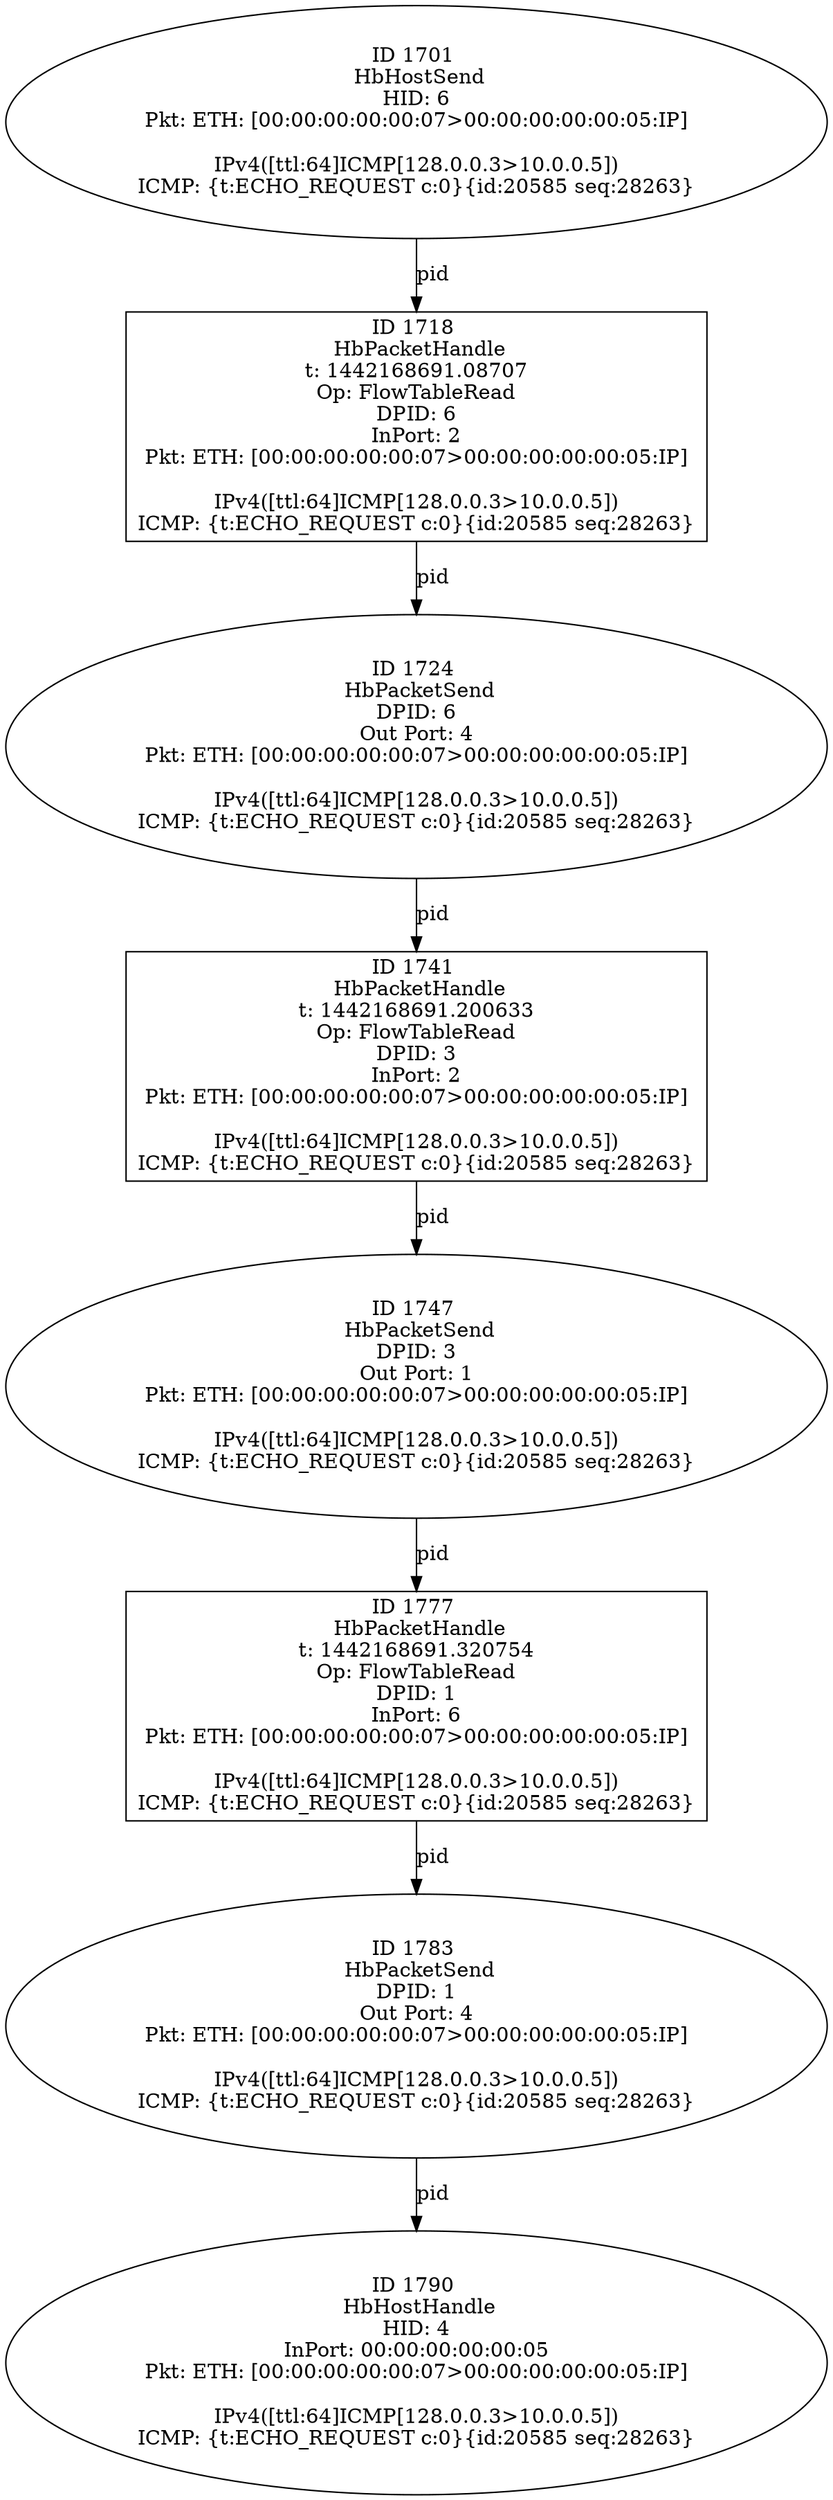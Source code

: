 strict digraph G {
1701 [shape=oval, event=<hb_events.HbHostSend object at 0x10710f110>, label="ID 1701 
 HbHostSend
HID: 6
Pkt: ETH: [00:00:00:00:00:07>00:00:00:00:00:05:IP]

IPv4([ttl:64]ICMP[128.0.0.3>10.0.0.5])
ICMP: {t:ECHO_REQUEST c:0}{id:20585 seq:28263}"];
1741 [shape=box, event=<hb_events.HbPacketHandle object at 0x10712e310>, label="ID 1741 
 HbPacketHandle
t: 1442168691.200633
Op: FlowTableRead
DPID: 3
InPort: 2
Pkt: ETH: [00:00:00:00:00:07>00:00:00:00:00:05:IP]

IPv4([ttl:64]ICMP[128.0.0.3>10.0.0.5])
ICMP: {t:ECHO_REQUEST c:0}{id:20585 seq:28263}"];
1777 [shape=box, event=<hb_events.HbPacketHandle object at 0x107150d10>, label="ID 1777 
 HbPacketHandle
t: 1442168691.320754
Op: FlowTableRead
DPID: 1
InPort: 6
Pkt: ETH: [00:00:00:00:00:07>00:00:00:00:00:05:IP]

IPv4([ttl:64]ICMP[128.0.0.3>10.0.0.5])
ICMP: {t:ECHO_REQUEST c:0}{id:20585 seq:28263}"];
1747 [shape=oval, event=<hb_events.HbPacketSend object at 0x107135750>, label="ID 1747 
 HbPacketSend
DPID: 3
Out Port: 1
Pkt: ETH: [00:00:00:00:00:07>00:00:00:00:00:05:IP]

IPv4([ttl:64]ICMP[128.0.0.3>10.0.0.5])
ICMP: {t:ECHO_REQUEST c:0}{id:20585 seq:28263}"];
1718 [shape=box, event=<hb_events.HbPacketHandle object at 0x10711c950>, label="ID 1718 
 HbPacketHandle
t: 1442168691.08707
Op: FlowTableRead
DPID: 6
InPort: 2
Pkt: ETH: [00:00:00:00:00:07>00:00:00:00:00:05:IP]

IPv4([ttl:64]ICMP[128.0.0.3>10.0.0.5])
ICMP: {t:ECHO_REQUEST c:0}{id:20585 seq:28263}"];
1783 [shape=oval, event=<hb_events.HbPacketSend object at 0x1071509d0>, label="ID 1783 
 HbPacketSend
DPID: 1
Out Port: 4
Pkt: ETH: [00:00:00:00:00:07>00:00:00:00:00:05:IP]

IPv4([ttl:64]ICMP[128.0.0.3>10.0.0.5])
ICMP: {t:ECHO_REQUEST c:0}{id:20585 seq:28263}"];
1724 [shape=oval, event=<hb_events.HbPacketSend object at 0x107123790>, label="ID 1724 
 HbPacketSend
DPID: 6
Out Port: 4
Pkt: ETH: [00:00:00:00:00:07>00:00:00:00:00:05:IP]

IPv4([ttl:64]ICMP[128.0.0.3>10.0.0.5])
ICMP: {t:ECHO_REQUEST c:0}{id:20585 seq:28263}"];
1790 [shape=oval, event=<hb_events.HbHostHandle object at 0x10715c110>, label="ID 1790 
 HbHostHandle
HID: 4
InPort: 00:00:00:00:00:05
Pkt: ETH: [00:00:00:00:00:07>00:00:00:00:00:05:IP]

IPv4([ttl:64]ICMP[128.0.0.3>10.0.0.5])
ICMP: {t:ECHO_REQUEST c:0}{id:20585 seq:28263}"];
1701 -> 1718  [rel=pid, label=pid];
1741 -> 1747  [rel=pid, label=pid];
1777 -> 1783  [rel=pid, label=pid];
1747 -> 1777  [rel=pid, label=pid];
1718 -> 1724  [rel=pid, label=pid];
1783 -> 1790  [rel=pid, label=pid];
1724 -> 1741  [rel=pid, label=pid];
}
